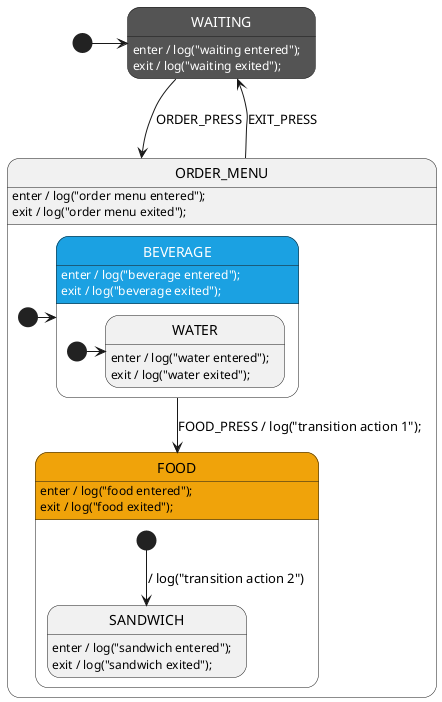 @startuml order_1

' //////////////////////// STATE ORGANIZATION ///////////////////////
' More info: https://github.com/StateSmith/StateSmith/wiki/PlantUML

state WAITING <<dark>>

state ORDER_MENU {
    [*] -> BEVERAGE
    state BEVERAGE <<blue>> {
        [*] -> WATER
        state WATER
    }
    state FOOD <<gold>> {
        [*] --> SANDWICH: / log("transition action 2")
        state SANDWICH
    }
}


' ///////////////////////// STATE HANDLERS /////////////////////////
' Syntax: https://github.com/StateSmith/StateSmith/wiki/Behaviors

[*] -> WAITING

WAITING: enter / log("waiting entered");
WAITING: exit / log("waiting exited");
WAITING --> ORDER_MENU : ORDER_PRESS

ORDER_MENU: enter / log("order menu entered");
ORDER_MENU: exit / log("order menu exited");
ORDER_MENU --> WAITING : EXIT_PRESS

BEVERAGE: enter / log("beverage entered");
BEVERAGE: exit / log("beverage exited");
BEVERAGE --> FOOD : FOOD_PRESS / log("transition action 1");

WATER: enter / log("water entered");
WATER: exit / log("water exited");

FOOD: enter / log("food entered");
FOOD: exit / log("food exited");

SANDWICH: enter / log("sandwich entered");
SANDWICH: exit / log("sandwich exited");


'############################ styles ############################
skinparam state {
    ' red style:
    BackgroundColor<<red>> a20025
    FontColor<<red>> white
    ' blue style:
    BackgroundColor<<blue>> 1ba1e2
    FontColor<<blue>> white
    ' gold style:
    BackgroundColor<<gold>> f0a30a
    ' dark style:
    BackgroundColor<<dark>> 545454
    FontColor<<dark>> white
}


' //////////////////////// StateSmith config ////////////////////////
' More info: https://github.com/StateSmith/StateSmith/issues/335

/'! $CONFIG : toml
SmRunnerSettings.transpilerId = "JavaScript"
'/
@enduml